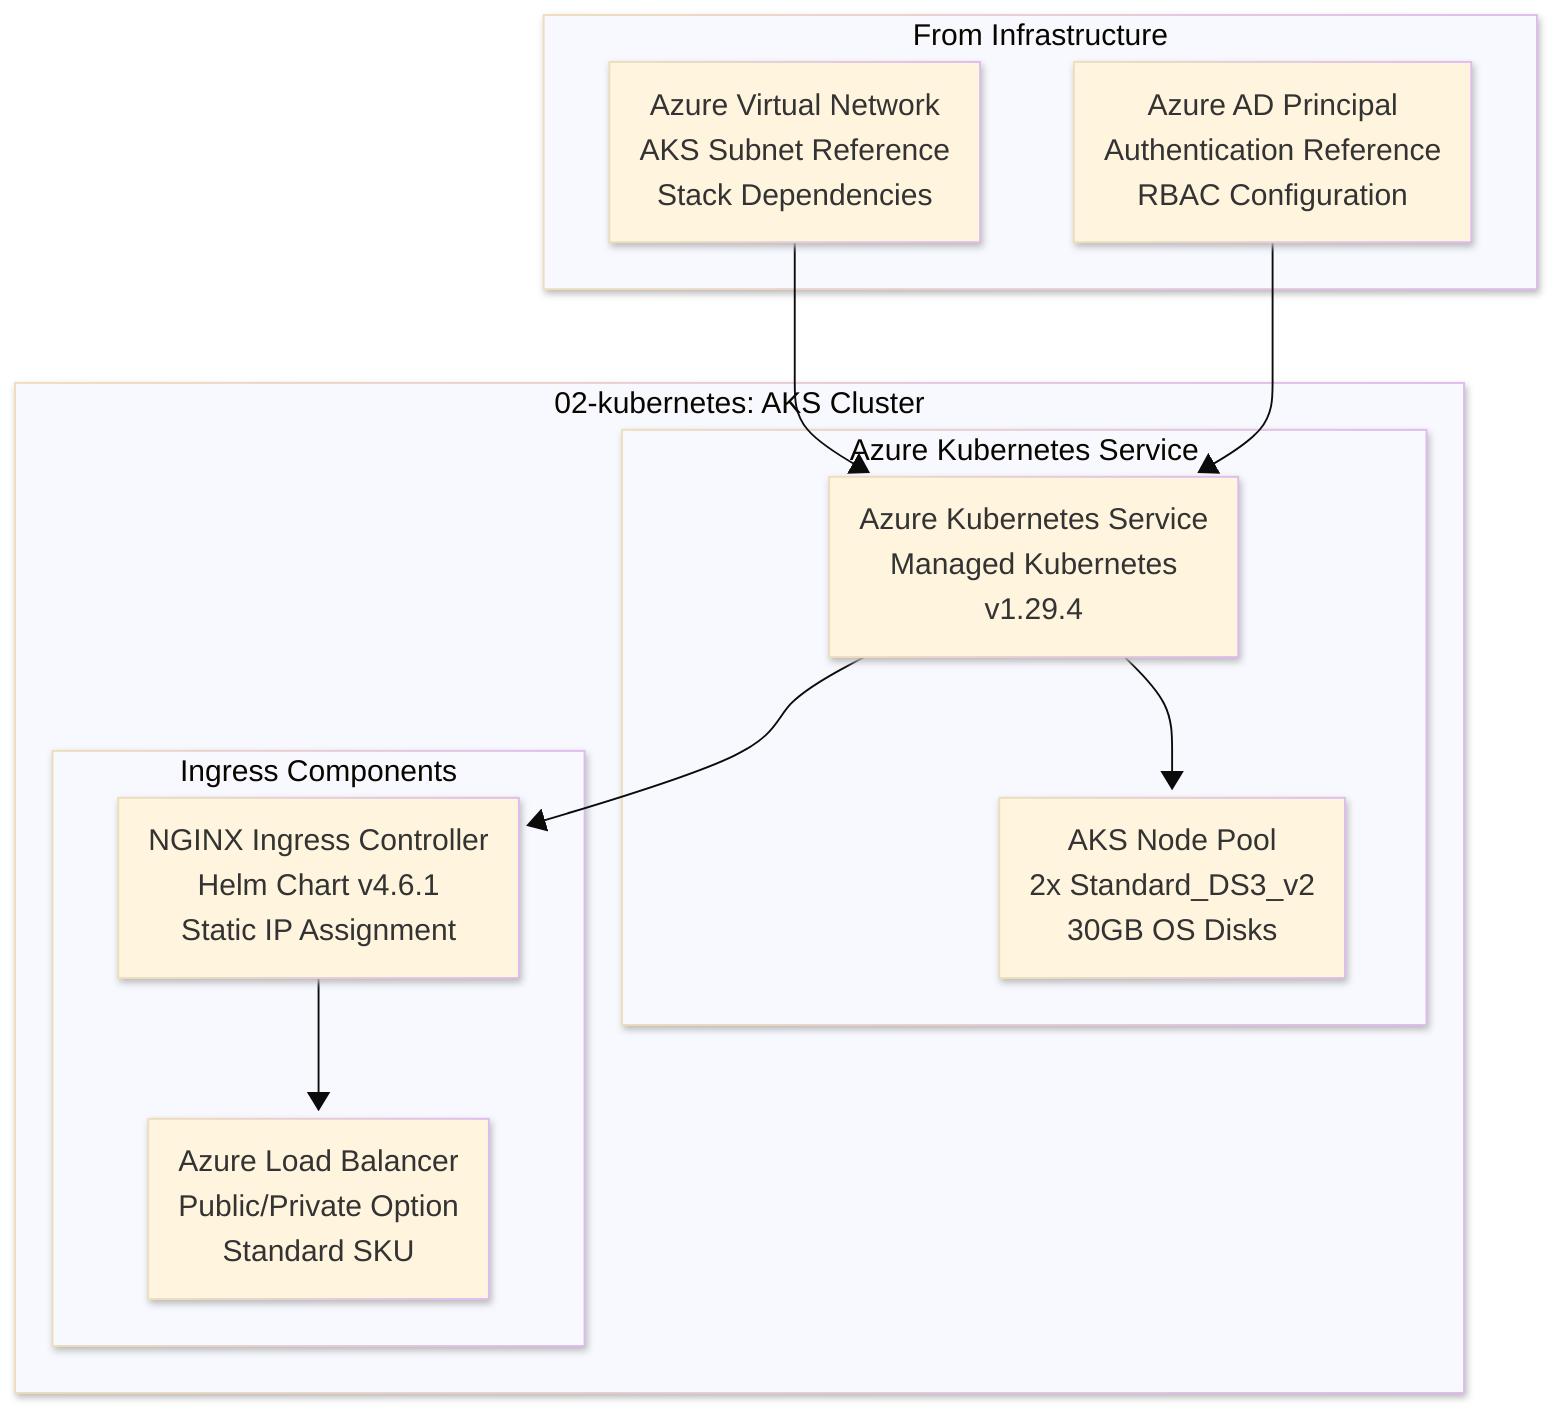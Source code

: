 ---
config:
  look: neo
  theme: base
---
graph TD
    classDef k8s fill:#4d5bd9,stroke:#FFFFFF,stroke-width:4px,color:#FFFFFF
    classDef network fill:#7FBA00,stroke:#FFFFFF,stroke-width:4px,color:#FFFFFF
    classDef security fill:#FFB900,stroke:#f7bf2a,stroke-width:4px,color:#000000
    
    subgraph K8S["02-kubernetes: AKS Cluster"]
        subgraph CLUSTER["Azure Kubernetes Service"]
            AKS[Azure Kubernetes Service<br/>Managed Kubernetes<br/>v1.29.4]:::k8sService
            NODE_POOL[AKS Node Pool<br/>2x Standard_DS3_v2<br/>30GB OS Disks]:::k8sService
        end
        
        subgraph INGRESS["Ingress Components"]
            NGINX[NGINX Ingress Controller<br/>Helm Chart v4.6.1<br/>Static IP Assignment]:::k8sService
            LOAD_BALANCER[Azure Load Balancer<br/>Public/Private Option<br/>Standard SKU]:::azureNetwork
        end
    end
    
    subgraph NET_REF["From Infrastructure"]
        VNET_REF[Azure Virtual Network<br/>AKS Subnet Reference<br/>Stack Dependencies]:::azureNetwork
        AD_REF[Azure AD Principal<br/>Authentication Reference<br/>RBAC Configuration]:::azureSecure
    end
    
    VNET_REF --> AKS
    AD_REF --> AKS
    AKS --> NODE_POOL
    AKS --> NGINX
    NGINX --> LOAD_BALANCER